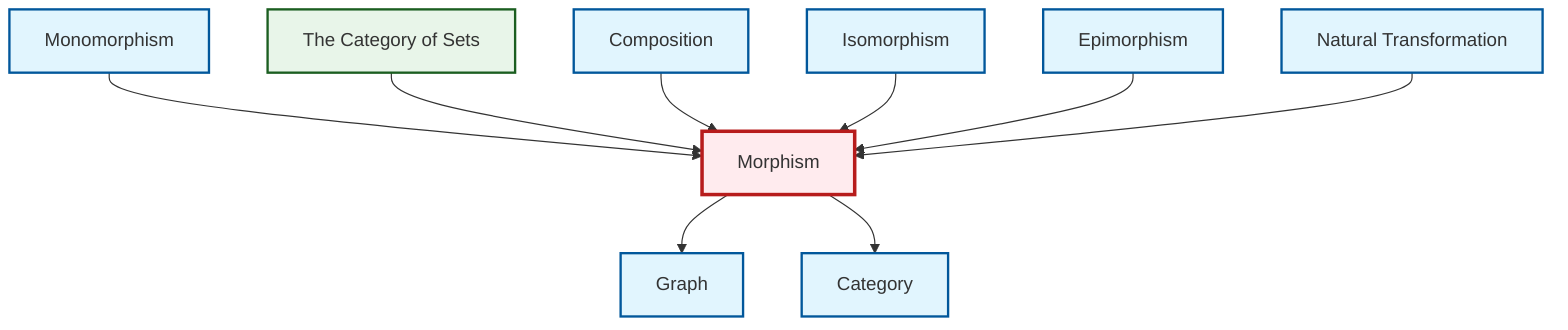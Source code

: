 graph TD
    classDef definition fill:#e1f5fe,stroke:#01579b,stroke-width:2px
    classDef theorem fill:#f3e5f5,stroke:#4a148c,stroke-width:2px
    classDef axiom fill:#fff3e0,stroke:#e65100,stroke-width:2px
    classDef example fill:#e8f5e9,stroke:#1b5e20,stroke-width:2px
    classDef current fill:#ffebee,stroke:#b71c1c,stroke-width:3px
    ex-set-category["The Category of Sets"]:::example
    def-natural-transformation["Natural Transformation"]:::definition
    def-category["Category"]:::definition
    def-monomorphism["Monomorphism"]:::definition
    def-epimorphism["Epimorphism"]:::definition
    def-composition["Composition"]:::definition
    def-morphism["Morphism"]:::definition
    def-isomorphism["Isomorphism"]:::definition
    def-graph["Graph"]:::definition
    def-monomorphism --> def-morphism
    ex-set-category --> def-morphism
    def-composition --> def-morphism
    def-morphism --> def-graph
    def-isomorphism --> def-morphism
    def-epimorphism --> def-morphism
    def-natural-transformation --> def-morphism
    def-morphism --> def-category
    class def-morphism current